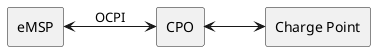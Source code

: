 @startuml

skinparam rectangle {
	roundCorner 8
}

left to right direction

agent eMSP
agent CPO
agent "Charge Point" AS CP

eMSP <--> CPO: OCPI
CPO <--> CP

@enduml